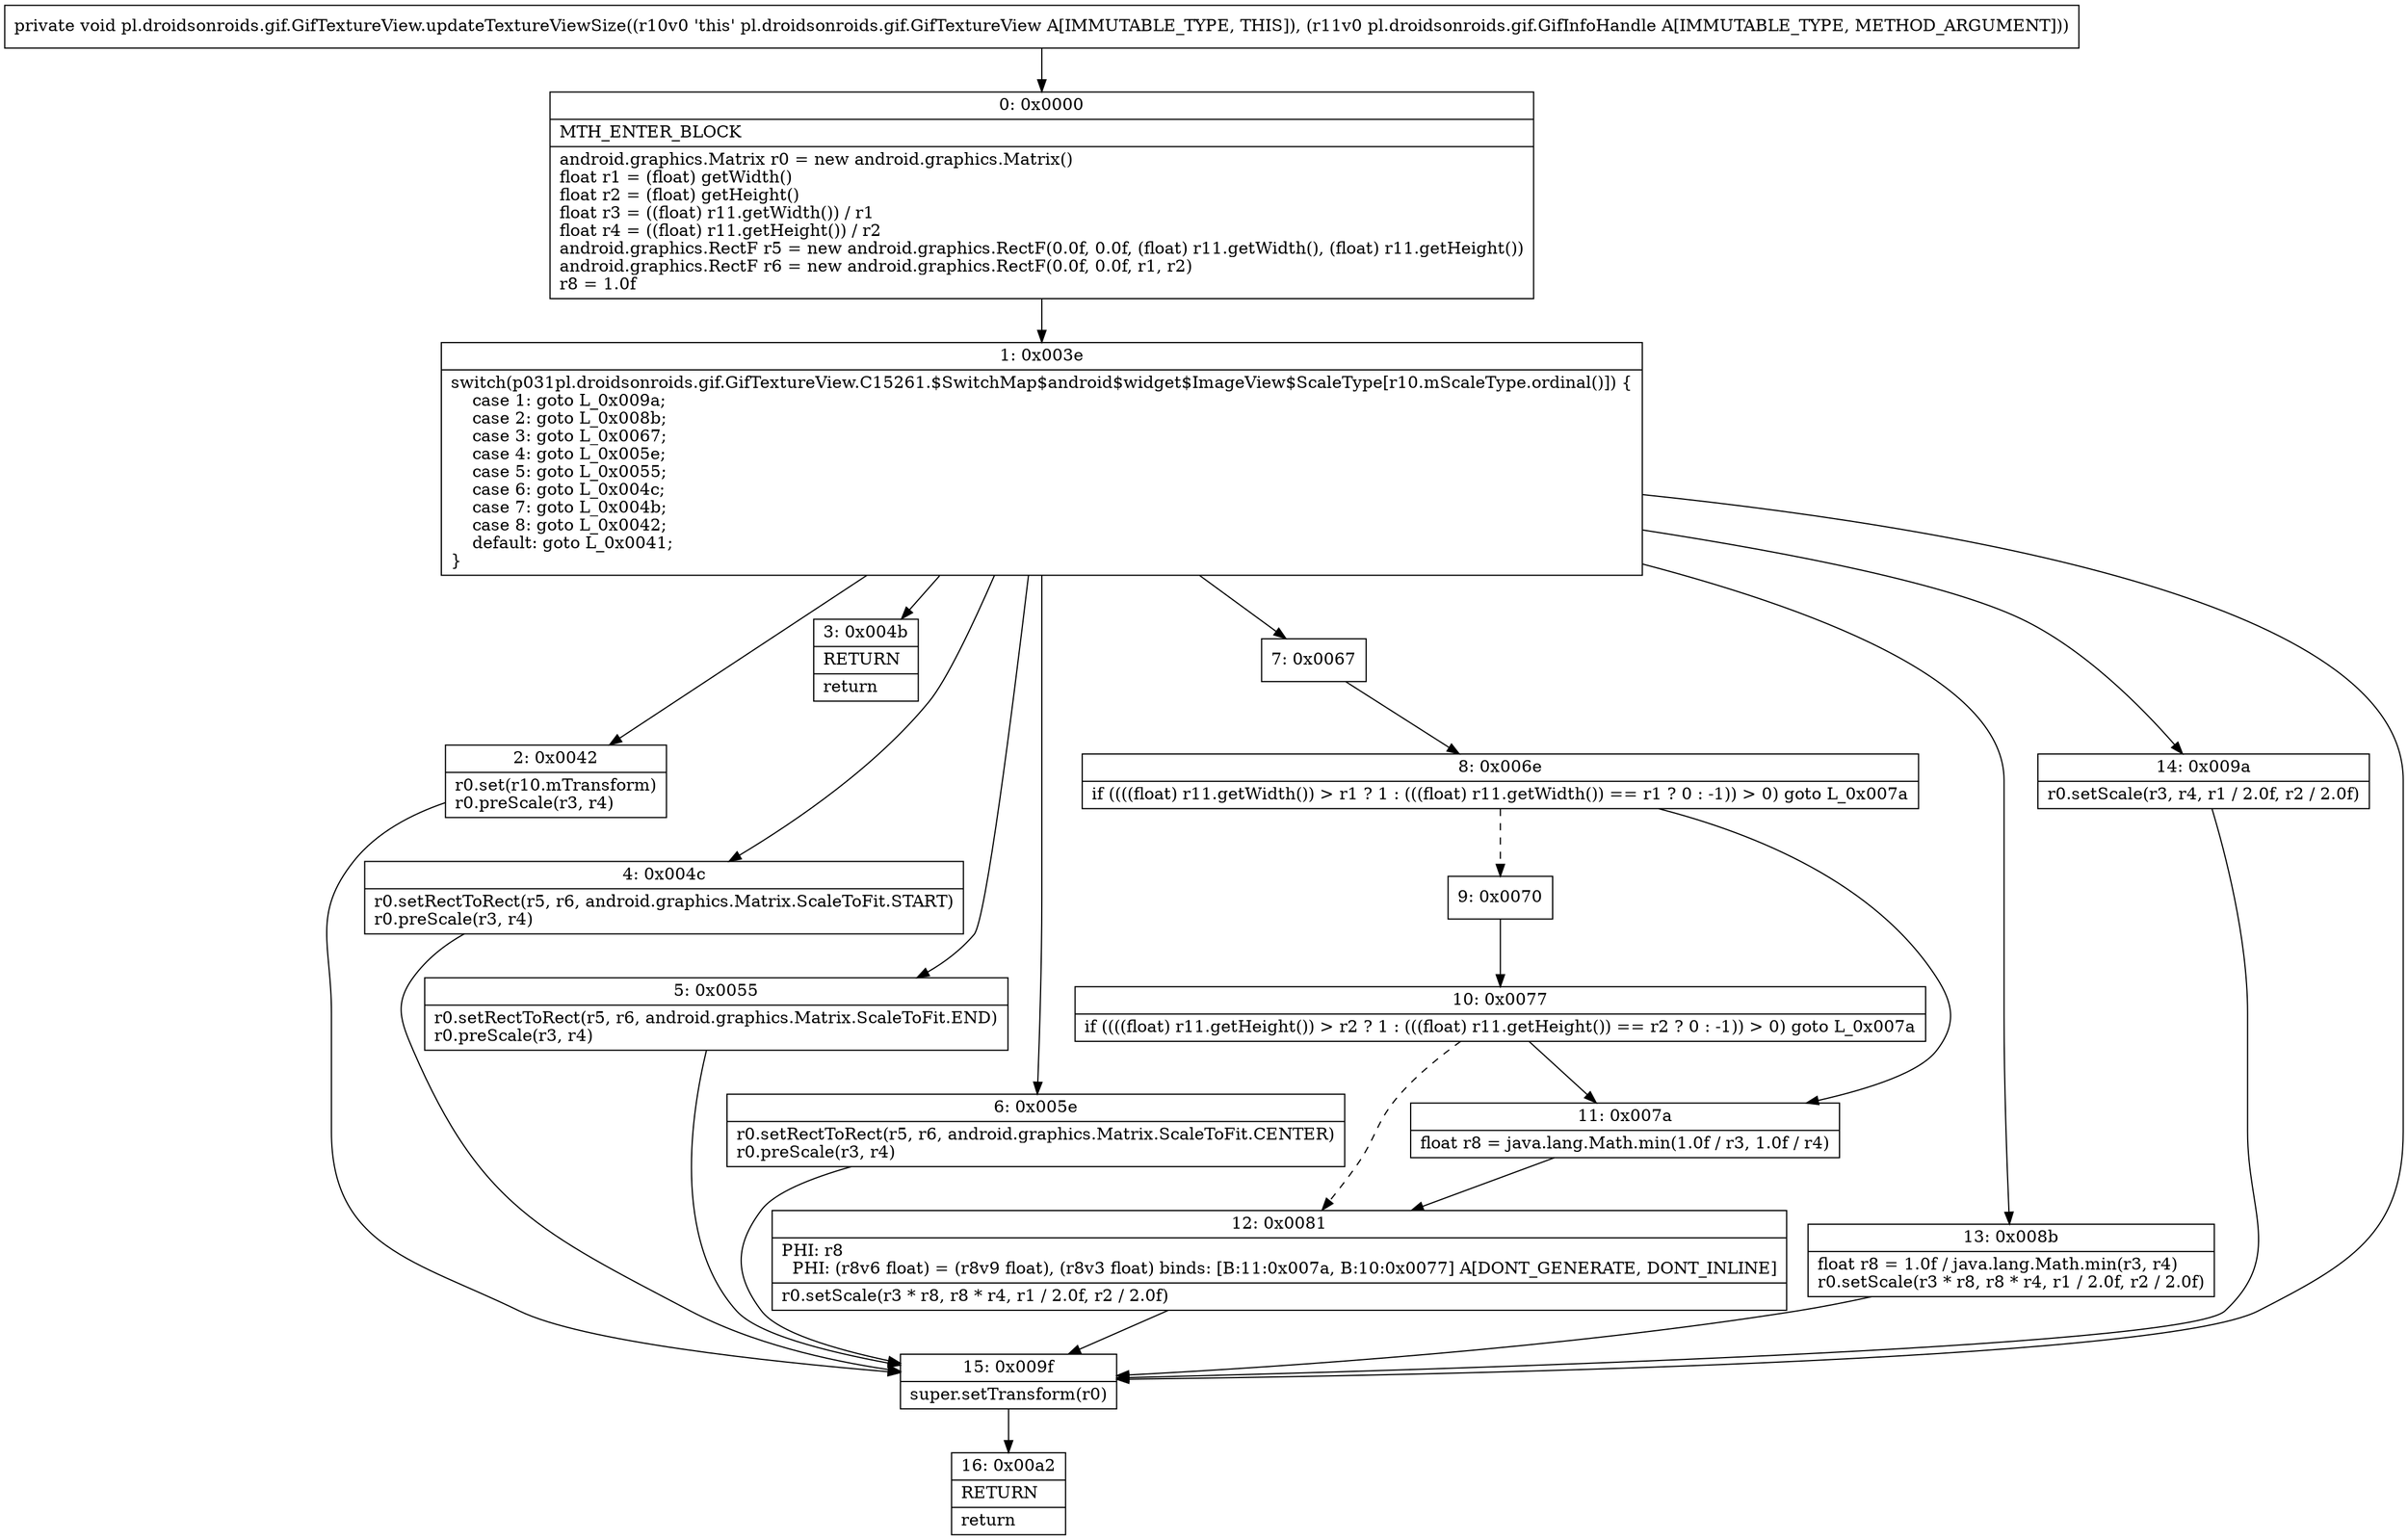 digraph "CFG forpl.droidsonroids.gif.GifTextureView.updateTextureViewSize(Lpl\/droidsonroids\/gif\/GifInfoHandle;)V" {
Node_0 [shape=record,label="{0\:\ 0x0000|MTH_ENTER_BLOCK\l|android.graphics.Matrix r0 = new android.graphics.Matrix()\lfloat r1 = (float) getWidth()\lfloat r2 = (float) getHeight()\lfloat r3 = ((float) r11.getWidth()) \/ r1\lfloat r4 = ((float) r11.getHeight()) \/ r2\landroid.graphics.RectF r5 = new android.graphics.RectF(0.0f, 0.0f, (float) r11.getWidth(), (float) r11.getHeight())\landroid.graphics.RectF r6 = new android.graphics.RectF(0.0f, 0.0f, r1, r2)\lr8 = 1.0f\l}"];
Node_1 [shape=record,label="{1\:\ 0x003e|switch(p031pl.droidsonroids.gif.GifTextureView.C15261.$SwitchMap$android$widget$ImageView$ScaleType[r10.mScaleType.ordinal()]) \{\l    case 1: goto L_0x009a;\l    case 2: goto L_0x008b;\l    case 3: goto L_0x0067;\l    case 4: goto L_0x005e;\l    case 5: goto L_0x0055;\l    case 6: goto L_0x004c;\l    case 7: goto L_0x004b;\l    case 8: goto L_0x0042;\l    default: goto L_0x0041;\l\}\l}"];
Node_2 [shape=record,label="{2\:\ 0x0042|r0.set(r10.mTransform)\lr0.preScale(r3, r4)\l}"];
Node_3 [shape=record,label="{3\:\ 0x004b|RETURN\l|return\l}"];
Node_4 [shape=record,label="{4\:\ 0x004c|r0.setRectToRect(r5, r6, android.graphics.Matrix.ScaleToFit.START)\lr0.preScale(r3, r4)\l}"];
Node_5 [shape=record,label="{5\:\ 0x0055|r0.setRectToRect(r5, r6, android.graphics.Matrix.ScaleToFit.END)\lr0.preScale(r3, r4)\l}"];
Node_6 [shape=record,label="{6\:\ 0x005e|r0.setRectToRect(r5, r6, android.graphics.Matrix.ScaleToFit.CENTER)\lr0.preScale(r3, r4)\l}"];
Node_7 [shape=record,label="{7\:\ 0x0067}"];
Node_8 [shape=record,label="{8\:\ 0x006e|if ((((float) r11.getWidth()) \> r1 ? 1 : (((float) r11.getWidth()) == r1 ? 0 : \-1)) \> 0) goto L_0x007a\l}"];
Node_9 [shape=record,label="{9\:\ 0x0070}"];
Node_10 [shape=record,label="{10\:\ 0x0077|if ((((float) r11.getHeight()) \> r2 ? 1 : (((float) r11.getHeight()) == r2 ? 0 : \-1)) \> 0) goto L_0x007a\l}"];
Node_11 [shape=record,label="{11\:\ 0x007a|float r8 = java.lang.Math.min(1.0f \/ r3, 1.0f \/ r4)\l}"];
Node_12 [shape=record,label="{12\:\ 0x0081|PHI: r8 \l  PHI: (r8v6 float) = (r8v9 float), (r8v3 float) binds: [B:11:0x007a, B:10:0x0077] A[DONT_GENERATE, DONT_INLINE]\l|r0.setScale(r3 * r8, r8 * r4, r1 \/ 2.0f, r2 \/ 2.0f)\l}"];
Node_13 [shape=record,label="{13\:\ 0x008b|float r8 = 1.0f \/ java.lang.Math.min(r3, r4)\lr0.setScale(r3 * r8, r8 * r4, r1 \/ 2.0f, r2 \/ 2.0f)\l}"];
Node_14 [shape=record,label="{14\:\ 0x009a|r0.setScale(r3, r4, r1 \/ 2.0f, r2 \/ 2.0f)\l}"];
Node_15 [shape=record,label="{15\:\ 0x009f|super.setTransform(r0)\l}"];
Node_16 [shape=record,label="{16\:\ 0x00a2|RETURN\l|return\l}"];
MethodNode[shape=record,label="{private void pl.droidsonroids.gif.GifTextureView.updateTextureViewSize((r10v0 'this' pl.droidsonroids.gif.GifTextureView A[IMMUTABLE_TYPE, THIS]), (r11v0 pl.droidsonroids.gif.GifInfoHandle A[IMMUTABLE_TYPE, METHOD_ARGUMENT])) }"];
MethodNode -> Node_0;
Node_0 -> Node_1;
Node_1 -> Node_2;
Node_1 -> Node_3;
Node_1 -> Node_4;
Node_1 -> Node_5;
Node_1 -> Node_6;
Node_1 -> Node_7;
Node_1 -> Node_13;
Node_1 -> Node_14;
Node_1 -> Node_15;
Node_2 -> Node_15;
Node_4 -> Node_15;
Node_5 -> Node_15;
Node_6 -> Node_15;
Node_7 -> Node_8;
Node_8 -> Node_9[style=dashed];
Node_8 -> Node_11;
Node_9 -> Node_10;
Node_10 -> Node_11;
Node_10 -> Node_12[style=dashed];
Node_11 -> Node_12;
Node_12 -> Node_15;
Node_13 -> Node_15;
Node_14 -> Node_15;
Node_15 -> Node_16;
}

